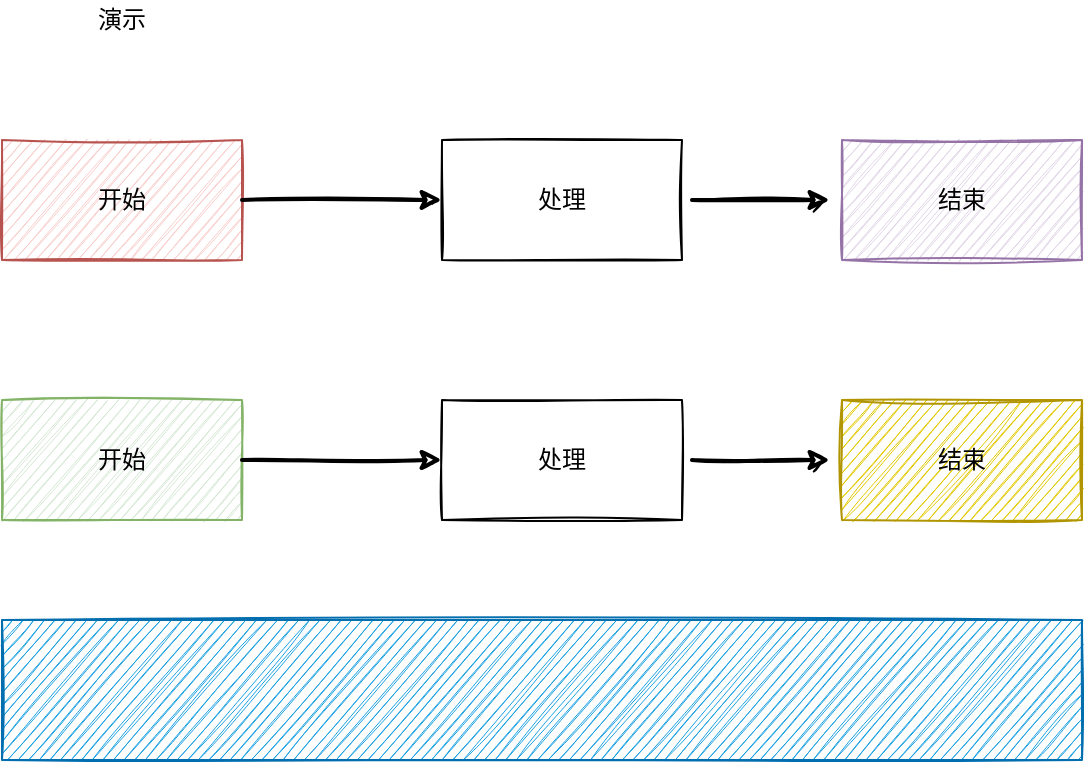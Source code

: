 <mxfile version="14.9.8" type="github">
  <diagram id="mtSBRc_z2gt_UhaJfisM" name="Page-1">
    <mxGraphModel dx="911" dy="591" grid="1" gridSize="10" guides="1" tooltips="1" connect="1" arrows="1" fold="1" page="1" pageScale="1" pageWidth="827" pageHeight="1169" math="0" shadow="0">
      <root>
        <mxCell id="0" />
        <mxCell id="1" parent="0" />
        <mxCell id="lwkwDtAm-2QC7SvGPVfc-1" value="开始" style="rounded=0;whiteSpace=wrap;html=1;shadow=0;sketch=1;fillColor=#f8cecc;strokeColor=#b85450;glass=0;fontFamily=Helvetica;labelBorderColor=none;" vertex="1" parent="1">
          <mxGeometry x="150" y="230" width="120" height="60" as="geometry" />
        </mxCell>
        <mxCell id="lwkwDtAm-2QC7SvGPVfc-5" value="" style="edgeStyle=orthogonalEdgeStyle;rounded=0;orthogonalLoop=1;jettySize=auto;html=1;sketch=1;jumpSize=12;jumpStyle=none;targetPerimeterSpacing=5;sourcePerimeterSpacing=5;strokeWidth=2;" edge="1" parent="1" source="lwkwDtAm-2QC7SvGPVfc-2" target="lwkwDtAm-2QC7SvGPVfc-4">
          <mxGeometry relative="1" as="geometry" />
        </mxCell>
        <mxCell id="lwkwDtAm-2QC7SvGPVfc-2" value="处理" style="rounded=0;whiteSpace=wrap;html=1;shadow=0;sketch=1;" vertex="1" parent="1">
          <mxGeometry x="370" y="230" width="120" height="60" as="geometry" />
        </mxCell>
        <mxCell id="lwkwDtAm-2QC7SvGPVfc-3" value="" style="endArrow=classic;html=1;sketch=1;strokeWidth=2;" edge="1" parent="1" source="lwkwDtAm-2QC7SvGPVfc-1" target="lwkwDtAm-2QC7SvGPVfc-2">
          <mxGeometry width="50" height="50" relative="1" as="geometry">
            <mxPoint x="390" y="420" as="sourcePoint" />
            <mxPoint x="440" y="370" as="targetPoint" />
          </mxGeometry>
        </mxCell>
        <mxCell id="lwkwDtAm-2QC7SvGPVfc-4" value="结束" style="rounded=0;whiteSpace=wrap;html=1;fillColor=#e1d5e7;strokeColor=#9673a6;glass=0;shadow=0;sketch=1;strokeWidth=1;perimeterSpacing=1;" vertex="1" parent="1">
          <mxGeometry x="570" y="230" width="120" height="60" as="geometry" />
        </mxCell>
        <mxCell id="lwkwDtAm-2QC7SvGPVfc-7" value="开始" style="rounded=0;whiteSpace=wrap;html=1;shadow=0;sketch=1;fillColor=#d5e8d4;strokeColor=#82b366;" vertex="1" parent="1">
          <mxGeometry x="150" y="360" width="120" height="60" as="geometry" />
        </mxCell>
        <mxCell id="lwkwDtAm-2QC7SvGPVfc-8" value="" style="edgeStyle=orthogonalEdgeStyle;rounded=0;orthogonalLoop=1;jettySize=auto;html=1;sketch=1;jumpSize=12;jumpStyle=none;targetPerimeterSpacing=5;sourcePerimeterSpacing=5;strokeWidth=2;" edge="1" parent="1" source="lwkwDtAm-2QC7SvGPVfc-9" target="lwkwDtAm-2QC7SvGPVfc-11">
          <mxGeometry relative="1" as="geometry" />
        </mxCell>
        <mxCell id="lwkwDtAm-2QC7SvGPVfc-9" value="处理" style="rounded=0;whiteSpace=wrap;html=1;shadow=0;sketch=1;" vertex="1" parent="1">
          <mxGeometry x="370" y="360" width="120" height="60" as="geometry" />
        </mxCell>
        <mxCell id="lwkwDtAm-2QC7SvGPVfc-10" value="" style="endArrow=classic;html=1;sketch=1;strokeWidth=2;" edge="1" parent="1" source="lwkwDtAm-2QC7SvGPVfc-7" target="lwkwDtAm-2QC7SvGPVfc-9">
          <mxGeometry width="50" height="50" relative="1" as="geometry">
            <mxPoint x="390" y="550" as="sourcePoint" />
            <mxPoint x="440" y="500" as="targetPoint" />
          </mxGeometry>
        </mxCell>
        <mxCell id="lwkwDtAm-2QC7SvGPVfc-11" value="结束" style="rounded=0;whiteSpace=wrap;html=1;fillColor=#e3c800;strokeColor=#B09500;glass=0;shadow=0;sketch=1;strokeWidth=1;perimeterSpacing=1;fontColor=#000000;" vertex="1" parent="1">
          <mxGeometry x="570" y="360" width="120" height="60" as="geometry" />
        </mxCell>
        <mxCell id="lwkwDtAm-2QC7SvGPVfc-12" value="" style="rounded=0;whiteSpace=wrap;html=1;shadow=0;glass=0;sketch=1;strokeColor=#006EAF;strokeWidth=1;fillColor=#1ba1e2;fontColor=#ffffff;" vertex="1" parent="1">
          <mxGeometry x="150" y="470" width="540" height="70" as="geometry" />
        </mxCell>
        <mxCell id="lwkwDtAm-2QC7SvGPVfc-14" value="演示" style="text;html=1;strokeColor=none;fillColor=none;align=center;verticalAlign=middle;whiteSpace=wrap;rounded=0;shadow=0;glass=0;sketch=1;fontFamily=Helvetica;" vertex="1" parent="1">
          <mxGeometry x="160" y="160" width="100" height="20" as="geometry" />
        </mxCell>
      </root>
    </mxGraphModel>
  </diagram>
</mxfile>
